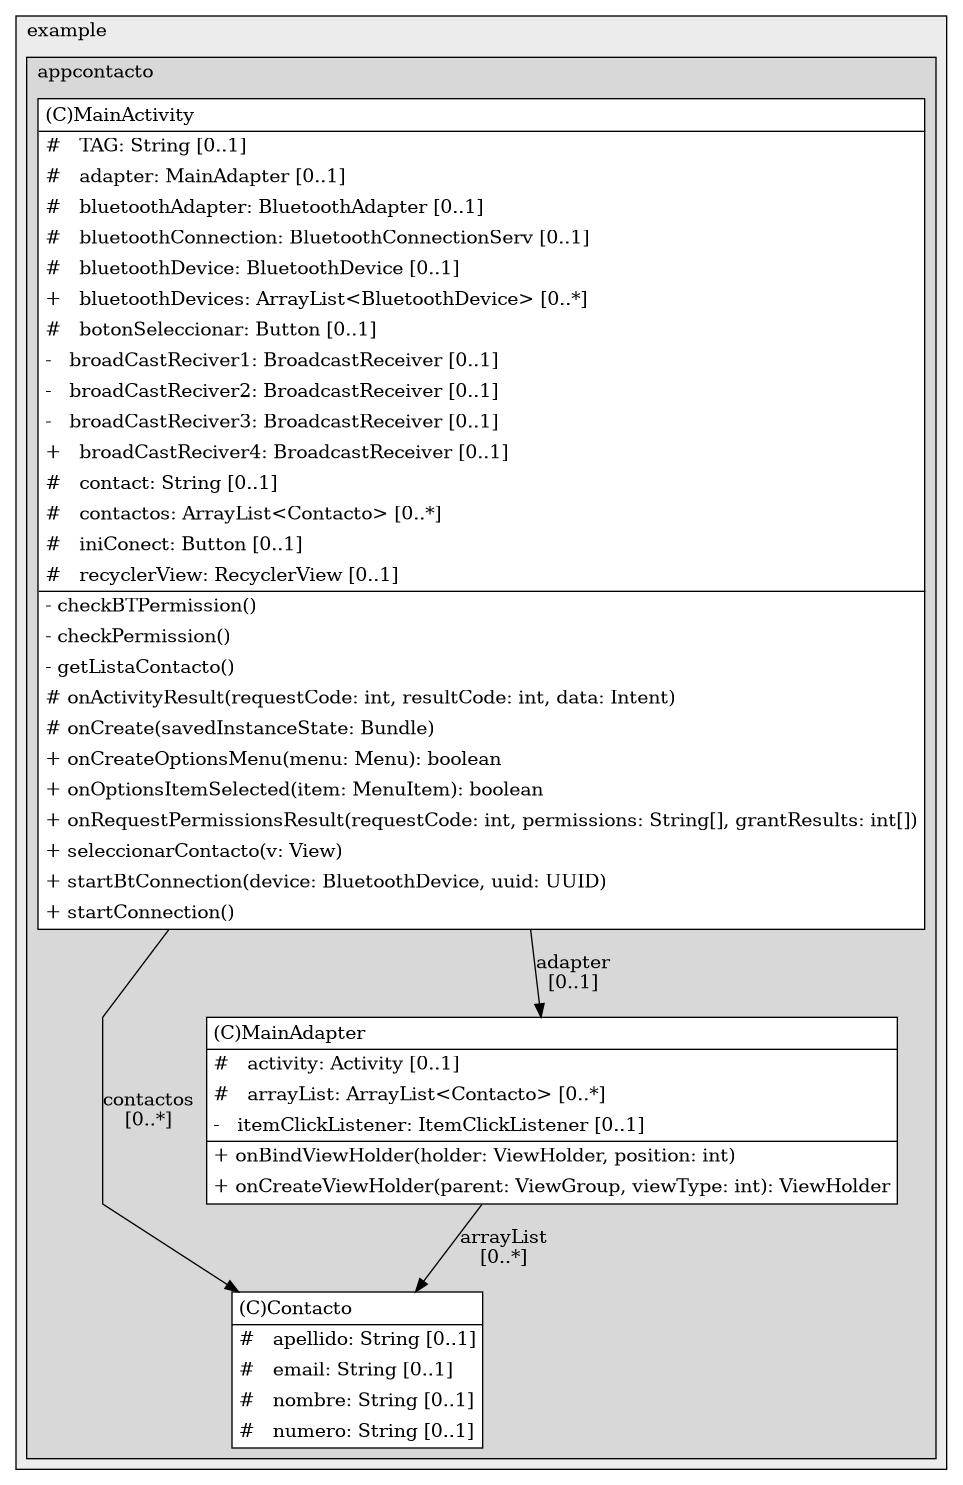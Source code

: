 @startuml

/' diagram meta data start
config=StructureConfiguration;
{
  "projectClassification": {
    "searchMode": "OpenProject", // OpenProject, AllProjects
    "includedProjects": "",
    "pathEndKeywords": "*.impl",
    "isClientPath": "",
    "isClientName": "",
    "isTestPath": "",
    "isTestName": "",
    "isMappingPath": "",
    "isMappingName": "",
    "isDataAccessPath": "",
    "isDataAccessName": "",
    "isDataStructurePath": "",
    "isDataStructureName": "",
    "isInterfaceStructuresPath": "",
    "isInterfaceStructuresName": "",
    "isEntryPointPath": "",
    "isEntryPointName": "",
    "treatFinalFieldsAsMandatory": false
  },
  "graphRestriction": {
    "classPackageExcludeFilter": "",
    "classPackageIncludeFilter": "",
    "classNameExcludeFilter": "",
    "classNameIncludeFilter": "",
    "methodNameExcludeFilter": "",
    "methodNameIncludeFilter": "",
    "removeByInheritance": "", // inheritance/annotation based filtering is done in a second step
    "removeByAnnotation": "",
    "removeByClassPackage": "", // cleanup the graph after inheritance/annotation based filtering is done
    "removeByClassName": "",
    "cutMappings": false,
    "cutEnum": true,
    "cutTests": true,
    "cutClient": true,
    "cutDataAccess": false,
    "cutInterfaceStructures": false,
    "cutDataStructures": false,
    "cutGetterAndSetter": true,
    "cutConstructors": true
  },
  "graphTraversal": {
    "forwardDepth": 6,
    "backwardDepth": 6,
    "classPackageExcludeFilter": "",
    "classPackageIncludeFilter": "",
    "classNameExcludeFilter": "",
    "classNameIncludeFilter": "",
    "methodNameExcludeFilter": "",
    "methodNameIncludeFilter": "",
    "hideMappings": false,
    "hideDataStructures": false,
    "hidePrivateMethods": true,
    "hideInterfaceCalls": true, // indirection: implementation -> interface (is hidden) -> implementation
    "onlyShowApplicationEntryPoints": false, // root node is included
    "useMethodCallsForStructureDiagram": "ForwardOnly" // ForwardOnly, BothDirections, No
  },
  "details": {
    "aggregation": "GroupByClass", // ByClass, GroupByClass, None
    "showClassGenericTypes": true,
    "showMethods": true,
    "showMethodParameterNames": true,
    "showMethodParameterTypes": true,
    "showMethodReturnType": true,
    "showPackageLevels": 2,
    "showDetailedClassStructure": true
  },
  "rootClass": "com.example.appcontacto.Contacto",
  "extensionCallbackMethod": "" // qualified.class.name#methodName - signature: public static String method(String)
}
diagram meta data end '/



digraph g {
    rankdir="TB"
    splines=polyline
    

'nodes 
subgraph cluster_1322970774 { 
   	label=example
	labeljust=l
	fillcolor="#ececec"
	style=filled
   
   subgraph cluster_2564844 { 
   	label=appcontacto
	labeljust=l
	fillcolor="#d8d8d8"
	style=filled
   
   Contacto25583359[
	label=<<TABLE BORDER="1" CELLBORDER="0" CELLPADDING="4" CELLSPACING="0">
<TR><TD ALIGN="LEFT" >(C)Contacto</TD></TR>
<HR/>
<TR><TD ALIGN="LEFT" >#   apellido: String [0..1]</TD></TR>
<TR><TD ALIGN="LEFT" >#   email: String [0..1]</TD></TR>
<TR><TD ALIGN="LEFT" >#   nombre: String [0..1]</TD></TR>
<TR><TD ALIGN="LEFT" >#   numero: String [0..1]</TD></TR>
</TABLE>>
	style=filled
	margin=0
	shape=plaintext
	fillcolor="#FFFFFF"
];

MainActivity25583359[
	label=<<TABLE BORDER="1" CELLBORDER="0" CELLPADDING="4" CELLSPACING="0">
<TR><TD ALIGN="LEFT" >(C)MainActivity</TD></TR>
<HR/>
<TR><TD ALIGN="LEFT" >#   TAG: String [0..1]</TD></TR>
<TR><TD ALIGN="LEFT" >#   adapter: MainAdapter [0..1]</TD></TR>
<TR><TD ALIGN="LEFT" >#   bluetoothAdapter: BluetoothAdapter [0..1]</TD></TR>
<TR><TD ALIGN="LEFT" >#   bluetoothConnection: BluetoothConnectionServ [0..1]</TD></TR>
<TR><TD ALIGN="LEFT" >#   bluetoothDevice: BluetoothDevice [0..1]</TD></TR>
<TR><TD ALIGN="LEFT" >+   bluetoothDevices: ArrayList&lt;BluetoothDevice&gt; [0..*]</TD></TR>
<TR><TD ALIGN="LEFT" >#   botonSeleccionar: Button [0..1]</TD></TR>
<TR><TD ALIGN="LEFT" >-   broadCastReciver1: BroadcastReceiver [0..1]</TD></TR>
<TR><TD ALIGN="LEFT" >-   broadCastReciver2: BroadcastReceiver [0..1]</TD></TR>
<TR><TD ALIGN="LEFT" >-   broadCastReciver3: BroadcastReceiver [0..1]</TD></TR>
<TR><TD ALIGN="LEFT" >+   broadCastReciver4: BroadcastReceiver [0..1]</TD></TR>
<TR><TD ALIGN="LEFT" >#   contact: String [0..1]</TD></TR>
<TR><TD ALIGN="LEFT" >#   contactos: ArrayList&lt;Contacto&gt; [0..*]</TD></TR>
<TR><TD ALIGN="LEFT" >#   iniConect: Button [0..1]</TD></TR>
<TR><TD ALIGN="LEFT" >#   recyclerView: RecyclerView [0..1]</TD></TR>
<HR/>
<TR><TD ALIGN="LEFT" >- checkBTPermission()</TD></TR>
<TR><TD ALIGN="LEFT" >- checkPermission()</TD></TR>
<TR><TD ALIGN="LEFT" >- getListaContacto()</TD></TR>
<TR><TD ALIGN="LEFT" ># onActivityResult(requestCode: int, resultCode: int, data: Intent)</TD></TR>
<TR><TD ALIGN="LEFT" ># onCreate(savedInstanceState: Bundle)</TD></TR>
<TR><TD ALIGN="LEFT" >+ onCreateOptionsMenu(menu: Menu): boolean</TD></TR>
<TR><TD ALIGN="LEFT" >+ onOptionsItemSelected(item: MenuItem): boolean</TD></TR>
<TR><TD ALIGN="LEFT" >+ onRequestPermissionsResult(requestCode: int, permissions: String[], grantResults: int[])</TD></TR>
<TR><TD ALIGN="LEFT" >+ seleccionarContacto(v: View)</TD></TR>
<TR><TD ALIGN="LEFT" >+ startBtConnection(device: BluetoothDevice, uuid: UUID)</TD></TR>
<TR><TD ALIGN="LEFT" >+ startConnection()</TD></TR>
</TABLE>>
	style=filled
	margin=0
	shape=plaintext
	fillcolor="#FFFFFF"
];

MainAdapter25583359[
	label=<<TABLE BORDER="1" CELLBORDER="0" CELLPADDING="4" CELLSPACING="0">
<TR><TD ALIGN="LEFT" >(C)MainAdapter</TD></TR>
<HR/>
<TR><TD ALIGN="LEFT" >#   activity: Activity [0..1]</TD></TR>
<TR><TD ALIGN="LEFT" >#   arrayList: ArrayList&lt;Contacto&gt; [0..*]</TD></TR>
<TR><TD ALIGN="LEFT" >-   itemClickListener: ItemClickListener [0..1]</TD></TR>
<HR/>
<TR><TD ALIGN="LEFT" >+ onBindViewHolder(holder: ViewHolder, position: int)</TD></TR>
<TR><TD ALIGN="LEFT" >+ onCreateViewHolder(parent: ViewGroup, viewType: int): ViewHolder</TD></TR>
</TABLE>>
	style=filled
	margin=0
	shape=plaintext
	fillcolor="#FFFFFF"
];
} 
} 

'edges    
MainActivity25583359 -> Contacto25583359[label="contactos
[0..*]"];
MainActivity25583359 -> MainAdapter25583359[label="adapter
[0..1]"];
MainAdapter25583359 -> Contacto25583359[label="arrayList
[0..*]"];
    
}
@enduml